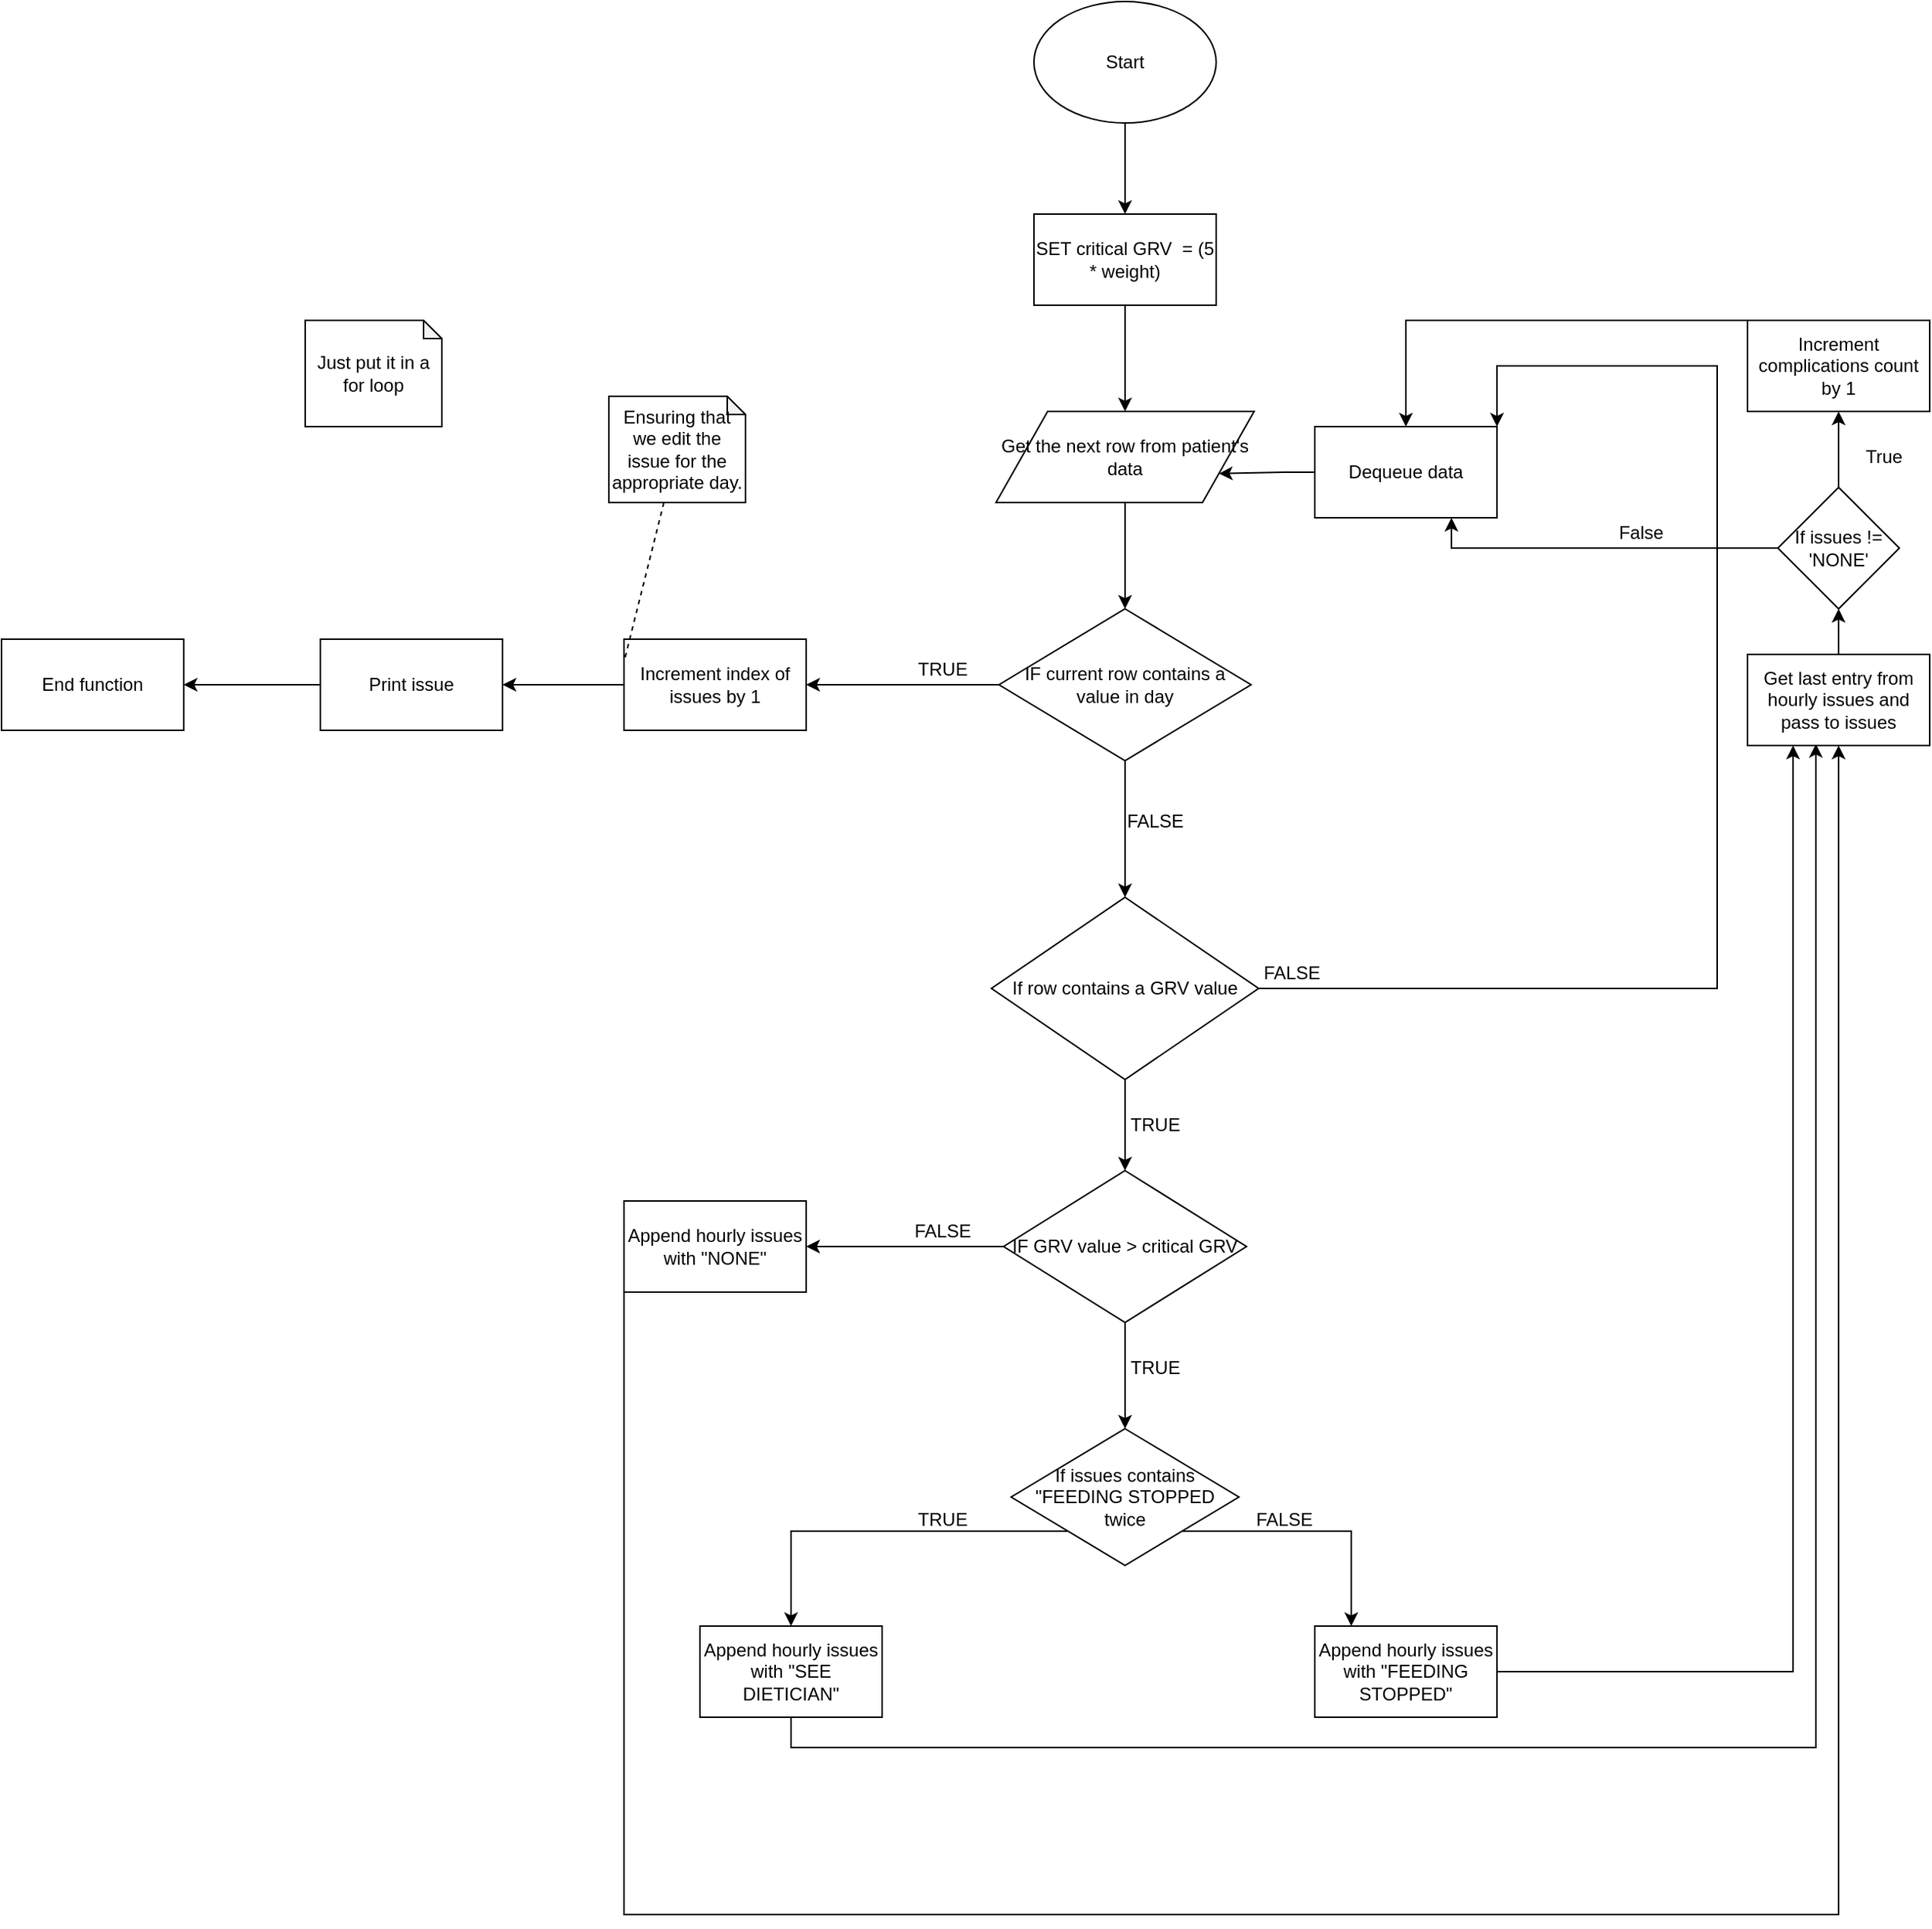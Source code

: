 <mxfile version="12.8.1" type="device"><diagram id="X90FVkL4zyE6pV9obhqt" name="Page-1"><mxGraphModel dx="2249" dy="723" grid="1" gridSize="10" guides="1" tooltips="1" connect="1" arrows="1" fold="1" page="1" pageScale="1" pageWidth="827" pageHeight="1169" math="0" shadow="0"><root><mxCell id="0"/><mxCell id="1" parent="0"/><mxCell id="HZN3GMnGEe3fLwvbfM-b-3" style="edgeStyle=orthogonalEdgeStyle;rounded=0;orthogonalLoop=1;jettySize=auto;html=1;" parent="1" source="HZN3GMnGEe3fLwvbfM-b-1" target="HZN3GMnGEe3fLwvbfM-b-2" edge="1"><mxGeometry relative="1" as="geometry"/></mxCell><mxCell id="HZN3GMnGEe3fLwvbfM-b-1" value="Start" style="ellipse;whiteSpace=wrap;html=1;" parent="1" vertex="1"><mxGeometry x="360" y="110" width="120" height="80" as="geometry"/></mxCell><mxCell id="HZN3GMnGEe3fLwvbfM-b-5" style="edgeStyle=orthogonalEdgeStyle;rounded=0;orthogonalLoop=1;jettySize=auto;html=1;" parent="1" source="HZN3GMnGEe3fLwvbfM-b-2" edge="1"><mxGeometry relative="1" as="geometry"><mxPoint x="420" y="380" as="targetPoint"/></mxGeometry></mxCell><mxCell id="HZN3GMnGEe3fLwvbfM-b-2" value="SET critical GRV&amp;nbsp; = (5 * weight)" style="rounded=0;whiteSpace=wrap;html=1;" parent="1" vertex="1"><mxGeometry x="360" y="250" width="120" height="60" as="geometry"/></mxCell><mxCell id="HZN3GMnGEe3fLwvbfM-b-9" style="edgeStyle=orthogonalEdgeStyle;rounded=0;orthogonalLoop=1;jettySize=auto;html=1;entryX=0.5;entryY=0;entryDx=0;entryDy=0;" parent="1" source="HZN3GMnGEe3fLwvbfM-b-6" target="HZN3GMnGEe3fLwvbfM-b-34" edge="1"><mxGeometry relative="1" as="geometry"/></mxCell><mxCell id="HZN3GMnGEe3fLwvbfM-b-6" value="&lt;span style=&quot;white-space: normal&quot;&gt;Get the next row from patient's data&lt;/span&gt;" style="shape=parallelogram;perimeter=parallelogramPerimeter;whiteSpace=wrap;html=1;" parent="1" vertex="1"><mxGeometry x="335" y="380" width="170" height="60" as="geometry"/></mxCell><mxCell id="HZN3GMnGEe3fLwvbfM-b-15" style="edgeStyle=orthogonalEdgeStyle;rounded=0;orthogonalLoop=1;jettySize=auto;html=1;" parent="1" source="HZN3GMnGEe3fLwvbfM-b-8" target="HZN3GMnGEe3fLwvbfM-b-14" edge="1"><mxGeometry relative="1" as="geometry"/></mxCell><mxCell id="HZN3GMnGEe3fLwvbfM-b-24" style="edgeStyle=orthogonalEdgeStyle;rounded=0;orthogonalLoop=1;jettySize=auto;html=1;exitX=0;exitY=0.5;exitDx=0;exitDy=0;" parent="1" source="HZN3GMnGEe3fLwvbfM-b-8" target="HZN3GMnGEe3fLwvbfM-b-23" edge="1"><mxGeometry relative="1" as="geometry"/></mxCell><mxCell id="HZN3GMnGEe3fLwvbfM-b-8" value="IF GRV value &amp;gt; critical GRV" style="rhombus;whiteSpace=wrap;html=1;" parent="1" vertex="1"><mxGeometry x="340" y="880" width="160" height="100" as="geometry"/></mxCell><mxCell id="QvoN_7qrtAwXaM2ZXMFi-5" style="edgeStyle=orthogonalEdgeStyle;rounded=0;orthogonalLoop=1;jettySize=auto;html=1;entryX=0.25;entryY=1;entryDx=0;entryDy=0;" edge="1" parent="1" source="HZN3GMnGEe3fLwvbfM-b-10" target="QvoN_7qrtAwXaM2ZXMFi-2"><mxGeometry relative="1" as="geometry"/></mxCell><mxCell id="HZN3GMnGEe3fLwvbfM-b-10" value="Append hourly issues with &quot;FEEDING STOPPED&quot;" style="rounded=0;whiteSpace=wrap;html=1;" parent="1" vertex="1"><mxGeometry x="545" y="1180" width="120" height="60" as="geometry"/></mxCell><mxCell id="HZN3GMnGEe3fLwvbfM-b-17" style="edgeStyle=orthogonalEdgeStyle;rounded=0;orthogonalLoop=1;jettySize=auto;html=1;exitX=1;exitY=1;exitDx=0;exitDy=0;entryX=0.2;entryY=0;entryDx=0;entryDy=0;entryPerimeter=0;" parent="1" source="HZN3GMnGEe3fLwvbfM-b-14" target="HZN3GMnGEe3fLwvbfM-b-10" edge="1"><mxGeometry relative="1" as="geometry"/></mxCell><mxCell id="HZN3GMnGEe3fLwvbfM-b-20" style="edgeStyle=orthogonalEdgeStyle;rounded=0;orthogonalLoop=1;jettySize=auto;html=1;exitX=0;exitY=1;exitDx=0;exitDy=0;" parent="1" source="HZN3GMnGEe3fLwvbfM-b-14" target="HZN3GMnGEe3fLwvbfM-b-18" edge="1"><mxGeometry relative="1" as="geometry"><Array as="points"><mxPoint x="200" y="1118"/></Array></mxGeometry></mxCell><mxCell id="HZN3GMnGEe3fLwvbfM-b-14" value="If issues contains &quot;FEEDING STOPPED twice" style="rhombus;whiteSpace=wrap;html=1;" parent="1" vertex="1"><mxGeometry x="345" y="1050" width="150" height="90" as="geometry"/></mxCell><mxCell id="QvoN_7qrtAwXaM2ZXMFi-4" style="edgeStyle=orthogonalEdgeStyle;rounded=0;orthogonalLoop=1;jettySize=auto;html=1;exitX=0.5;exitY=1;exitDx=0;exitDy=0;entryX=0.375;entryY=0.983;entryDx=0;entryDy=0;entryPerimeter=0;" edge="1" parent="1" source="HZN3GMnGEe3fLwvbfM-b-18" target="QvoN_7qrtAwXaM2ZXMFi-2"><mxGeometry relative="1" as="geometry"><mxPoint x="200" y="1310" as="targetPoint"/></mxGeometry></mxCell><mxCell id="HZN3GMnGEe3fLwvbfM-b-18" value="Append hourly issues with &quot;SEE DIETICIAN&quot;" style="rounded=0;whiteSpace=wrap;html=1;" parent="1" vertex="1"><mxGeometry x="140" y="1180" width="120" height="60" as="geometry"/></mxCell><mxCell id="HZN3GMnGEe3fLwvbfM-b-21" value="TRUE" style="text;html=1;strokeColor=none;fillColor=none;align=center;verticalAlign=middle;whiteSpace=wrap;rounded=0;" parent="1" vertex="1"><mxGeometry x="280" y="1100" width="40" height="20" as="geometry"/></mxCell><mxCell id="HZN3GMnGEe3fLwvbfM-b-22" value="FALSE" style="text;html=1;strokeColor=none;fillColor=none;align=center;verticalAlign=middle;whiteSpace=wrap;rounded=0;" parent="1" vertex="1"><mxGeometry x="505" y="1100" width="40" height="20" as="geometry"/></mxCell><mxCell id="QvoN_7qrtAwXaM2ZXMFi-3" style="edgeStyle=orthogonalEdgeStyle;rounded=0;orthogonalLoop=1;jettySize=auto;html=1;" edge="1" parent="1" source="HZN3GMnGEe3fLwvbfM-b-23" target="QvoN_7qrtAwXaM2ZXMFi-2"><mxGeometry relative="1" as="geometry"><mxPoint x="20" y="1340" as="targetPoint"/><Array as="points"><mxPoint x="90" y="1370"/><mxPoint x="890" y="1370"/></Array></mxGeometry></mxCell><mxCell id="HZN3GMnGEe3fLwvbfM-b-23" value="Append hourly issues with &quot;NONE&quot;" style="rounded=0;whiteSpace=wrap;html=1;" parent="1" vertex="1"><mxGeometry x="90" y="900" width="120" height="60" as="geometry"/></mxCell><mxCell id="HZN3GMnGEe3fLwvbfM-b-27" value="FALSE" style="text;html=1;strokeColor=none;fillColor=none;align=center;verticalAlign=middle;whiteSpace=wrap;rounded=0;" parent="1" vertex="1"><mxGeometry x="280" y="910" width="40" height="20" as="geometry"/></mxCell><mxCell id="HZN3GMnGEe3fLwvbfM-b-28" value="TRUE" style="text;html=1;strokeColor=none;fillColor=none;align=center;verticalAlign=middle;whiteSpace=wrap;rounded=0;" parent="1" vertex="1"><mxGeometry x="420" y="1000" width="40" height="20" as="geometry"/></mxCell><mxCell id="HZN3GMnGEe3fLwvbfM-b-33" style="edgeStyle=orthogonalEdgeStyle;rounded=0;orthogonalLoop=1;jettySize=auto;html=1;entryX=0.5;entryY=0;entryDx=0;entryDy=0;" parent="1" source="HZN3GMnGEe3fLwvbfM-b-32" target="HZN3GMnGEe3fLwvbfM-b-8" edge="1"><mxGeometry relative="1" as="geometry"/></mxCell><mxCell id="HZN3GMnGEe3fLwvbfM-b-47" style="edgeStyle=orthogonalEdgeStyle;rounded=0;orthogonalLoop=1;jettySize=auto;html=1;entryX=1;entryY=0;entryDx=0;entryDy=0;" parent="1" source="HZN3GMnGEe3fLwvbfM-b-32" target="qiMxV5-gpXBucoVS0LQA-1" edge="1"><mxGeometry relative="1" as="geometry"><mxPoint x="540" y="430" as="targetPoint"/><Array as="points"><mxPoint x="810" y="760"/><mxPoint x="810" y="350"/></Array></mxGeometry></mxCell><mxCell id="HZN3GMnGEe3fLwvbfM-b-32" value="If row contains a GRV value" style="rhombus;whiteSpace=wrap;html=1;" parent="1" vertex="1"><mxGeometry x="332" y="700" width="176" height="120" as="geometry"/></mxCell><mxCell id="HZN3GMnGEe3fLwvbfM-b-42" style="edgeStyle=orthogonalEdgeStyle;rounded=0;orthogonalLoop=1;jettySize=auto;html=1;exitX=0.5;exitY=1;exitDx=0;exitDy=0;entryX=0.5;entryY=0;entryDx=0;entryDy=0;" parent="1" source="HZN3GMnGEe3fLwvbfM-b-34" target="HZN3GMnGEe3fLwvbfM-b-32" edge="1"><mxGeometry relative="1" as="geometry"/></mxCell><mxCell id="X3R9ICX76lagr8EsYyE5-2" style="edgeStyle=orthogonalEdgeStyle;rounded=0;orthogonalLoop=1;jettySize=auto;html=1;exitX=0;exitY=0.5;exitDx=0;exitDy=0;entryX=1;entryY=0.5;entryDx=0;entryDy=0;" parent="1" source="HZN3GMnGEe3fLwvbfM-b-34" target="HZN3GMnGEe3fLwvbfM-b-35" edge="1"><mxGeometry relative="1" as="geometry"><mxPoint x="220" y="560" as="targetPoint"/></mxGeometry></mxCell><mxCell id="HZN3GMnGEe3fLwvbfM-b-34" value="IF current row contains a value in day" style="rhombus;whiteSpace=wrap;html=1;" parent="1" vertex="1"><mxGeometry x="337" y="510" width="166" height="100" as="geometry"/></mxCell><mxCell id="RY8XLoABt6lY41XHJw1Y-2" style="edgeStyle=orthogonalEdgeStyle;rounded=0;orthogonalLoop=1;jettySize=auto;html=1;exitX=0;exitY=0.5;exitDx=0;exitDy=0;" parent="1" source="HZN3GMnGEe3fLwvbfM-b-35" target="RY8XLoABt6lY41XHJw1Y-1" edge="1"><mxGeometry relative="1" as="geometry"/></mxCell><mxCell id="HZN3GMnGEe3fLwvbfM-b-35" value="Increment index of issues by 1" style="rounded=0;whiteSpace=wrap;html=1;" parent="1" vertex="1"><mxGeometry x="90" y="530" width="120" height="60" as="geometry"/></mxCell><mxCell id="HZN3GMnGEe3fLwvbfM-b-38" value="Ensuring that we edit the issue for the appropriate day." style="shape=note;whiteSpace=wrap;html=1;backgroundOutline=1;darkOpacity=0.05;size=12;" parent="1" vertex="1"><mxGeometry x="80" y="370" width="90" height="70" as="geometry"/></mxCell><mxCell id="HZN3GMnGEe3fLwvbfM-b-40" value="" style="endArrow=none;dashed=1;html=1;entryX=0;entryY=0.25;entryDx=0;entryDy=0;" parent="1" source="HZN3GMnGEe3fLwvbfM-b-38" target="HZN3GMnGEe3fLwvbfM-b-35" edge="1"><mxGeometry width="50" height="50" relative="1" as="geometry"><mxPoint x="280" y="690" as="sourcePoint"/><mxPoint x="330" y="640" as="targetPoint"/></mxGeometry></mxCell><mxCell id="HZN3GMnGEe3fLwvbfM-b-44" value="TRUE" style="text;html=1;strokeColor=none;fillColor=none;align=center;verticalAlign=middle;whiteSpace=wrap;rounded=0;" parent="1" vertex="1"><mxGeometry x="280" y="540" width="40" height="20" as="geometry"/></mxCell><mxCell id="HZN3GMnGEe3fLwvbfM-b-45" value="FALSE" style="text;html=1;strokeColor=none;fillColor=none;align=center;verticalAlign=middle;whiteSpace=wrap;rounded=0;" parent="1" vertex="1"><mxGeometry x="420" y="640" width="40" height="20" as="geometry"/></mxCell><mxCell id="HZN3GMnGEe3fLwvbfM-b-48" value="TRUE" style="text;html=1;strokeColor=none;fillColor=none;align=center;verticalAlign=middle;whiteSpace=wrap;rounded=0;" parent="1" vertex="1"><mxGeometry x="420" y="840" width="40" height="20" as="geometry"/></mxCell><mxCell id="HZN3GMnGEe3fLwvbfM-b-49" value="FALSE" style="text;html=1;strokeColor=none;fillColor=none;align=center;verticalAlign=middle;whiteSpace=wrap;rounded=0;" parent="1" vertex="1"><mxGeometry x="510" y="740" width="40" height="20" as="geometry"/></mxCell><mxCell id="qiMxV5-gpXBucoVS0LQA-3" style="edgeStyle=orthogonalEdgeStyle;rounded=0;orthogonalLoop=1;jettySize=auto;html=1;entryX=1;entryY=0.75;entryDx=0;entryDy=0;" parent="1" source="qiMxV5-gpXBucoVS0LQA-1" target="HZN3GMnGEe3fLwvbfM-b-6" edge="1"><mxGeometry relative="1" as="geometry"/></mxCell><mxCell id="qiMxV5-gpXBucoVS0LQA-1" value="Dequeue data" style="rounded=0;whiteSpace=wrap;html=1;" parent="1" vertex="1"><mxGeometry x="545" y="390" width="120" height="60" as="geometry"/></mxCell><mxCell id="RY8XLoABt6lY41XHJw1Y-4" style="edgeStyle=orthogonalEdgeStyle;rounded=0;orthogonalLoop=1;jettySize=auto;html=1;" parent="1" source="RY8XLoABt6lY41XHJw1Y-1" target="RY8XLoABt6lY41XHJw1Y-3" edge="1"><mxGeometry relative="1" as="geometry"/></mxCell><mxCell id="RY8XLoABt6lY41XHJw1Y-1" value="Print issue" style="rounded=0;whiteSpace=wrap;html=1;" parent="1" vertex="1"><mxGeometry x="-110" y="530" width="120" height="60" as="geometry"/></mxCell><mxCell id="RY8XLoABt6lY41XHJw1Y-3" value="End function" style="rounded=0;whiteSpace=wrap;html=1;" parent="1" vertex="1"><mxGeometry x="-320" y="530" width="120" height="60" as="geometry"/></mxCell><mxCell id="RY8XLoABt6lY41XHJw1Y-5" value="Just put it in a for loop" style="shape=note;whiteSpace=wrap;html=1;backgroundOutline=1;darkOpacity=0.05;size=12;" parent="1" vertex="1"><mxGeometry x="-120" y="320" width="90" height="70" as="geometry"/></mxCell><mxCell id="X3R9ICX76lagr8EsYyE5-5" style="edgeStyle=orthogonalEdgeStyle;rounded=0;orthogonalLoop=1;jettySize=auto;html=1;exitX=0;exitY=0.5;exitDx=0;exitDy=0;" parent="1" source="X3R9ICX76lagr8EsYyE5-1" edge="1"><mxGeometry relative="1" as="geometry"><mxPoint x="10" y="560" as="targetPoint"/></mxGeometry></mxCell><mxCell id="QvoN_7qrtAwXaM2ZXMFi-13" style="edgeStyle=orthogonalEdgeStyle;rounded=0;orthogonalLoop=1;jettySize=auto;html=1;exitX=0.5;exitY=0;exitDx=0;exitDy=0;" edge="1" parent="1" source="QvoN_7qrtAwXaM2ZXMFi-2" target="QvoN_7qrtAwXaM2ZXMFi-6"><mxGeometry relative="1" as="geometry"/></mxCell><mxCell id="QvoN_7qrtAwXaM2ZXMFi-2" value="Get last entry from hourly issues and pass to issues" style="rounded=0;whiteSpace=wrap;html=1;" vertex="1" parent="1"><mxGeometry x="830" y="540" width="120" height="60" as="geometry"/></mxCell><mxCell id="QvoN_7qrtAwXaM2ZXMFi-8" style="edgeStyle=orthogonalEdgeStyle;rounded=0;orthogonalLoop=1;jettySize=auto;html=1;" edge="1" parent="1" source="QvoN_7qrtAwXaM2ZXMFi-6" target="QvoN_7qrtAwXaM2ZXMFi-7"><mxGeometry relative="1" as="geometry"/></mxCell><mxCell id="QvoN_7qrtAwXaM2ZXMFi-9" style="edgeStyle=orthogonalEdgeStyle;rounded=0;orthogonalLoop=1;jettySize=auto;html=1;entryX=0.75;entryY=1;entryDx=0;entryDy=0;" edge="1" parent="1" source="QvoN_7qrtAwXaM2ZXMFi-6" target="qiMxV5-gpXBucoVS0LQA-1"><mxGeometry relative="1" as="geometry"/></mxCell><mxCell id="QvoN_7qrtAwXaM2ZXMFi-6" value="If issues != 'NONE'" style="rhombus;whiteSpace=wrap;html=1;" vertex="1" parent="1"><mxGeometry x="850" y="430" width="80" height="80" as="geometry"/></mxCell><mxCell id="QvoN_7qrtAwXaM2ZXMFi-12" style="edgeStyle=orthogonalEdgeStyle;rounded=0;orthogonalLoop=1;jettySize=auto;html=1;" edge="1" parent="1" source="QvoN_7qrtAwXaM2ZXMFi-7" target="qiMxV5-gpXBucoVS0LQA-1"><mxGeometry relative="1" as="geometry"><Array as="points"><mxPoint x="605" y="320"/></Array></mxGeometry></mxCell><mxCell id="QvoN_7qrtAwXaM2ZXMFi-7" value="Increment complications count by 1" style="rounded=0;whiteSpace=wrap;html=1;" vertex="1" parent="1"><mxGeometry x="830" y="320" width="120" height="60" as="geometry"/></mxCell><mxCell id="QvoN_7qrtAwXaM2ZXMFi-10" value="True" style="text;html=1;strokeColor=none;fillColor=none;align=center;verticalAlign=middle;whiteSpace=wrap;rounded=0;" vertex="1" parent="1"><mxGeometry x="900" y="400" width="40" height="20" as="geometry"/></mxCell><mxCell id="QvoN_7qrtAwXaM2ZXMFi-11" value="False" style="text;html=1;strokeColor=none;fillColor=none;align=center;verticalAlign=middle;whiteSpace=wrap;rounded=0;" vertex="1" parent="1"><mxGeometry x="740" y="450" width="40" height="20" as="geometry"/></mxCell></root></mxGraphModel></diagram></mxfile>